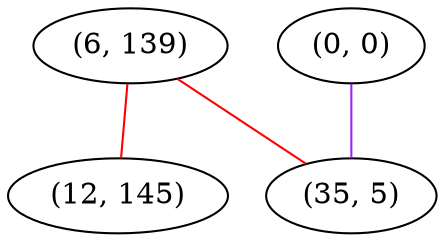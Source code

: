 graph "" {
"(6, 139)";
"(0, 0)";
"(12, 145)";
"(35, 5)";
"(6, 139)" -- "(12, 145)"  [color=red, key=0, weight=1];
"(6, 139)" -- "(35, 5)"  [color=red, key=0, weight=1];
"(0, 0)" -- "(35, 5)"  [color=purple, key=0, weight=4];
}

